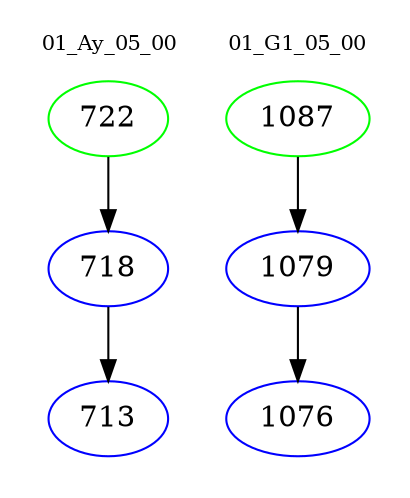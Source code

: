 digraph{
subgraph cluster_0 {
color = white
label = "01_Ay_05_00";
fontsize=10;
T0_722 [label="722", color="green"]
T0_722 -> T0_718 [color="black"]
T0_718 [label="718", color="blue"]
T0_718 -> T0_713 [color="black"]
T0_713 [label="713", color="blue"]
}
subgraph cluster_1 {
color = white
label = "01_G1_05_00";
fontsize=10;
T1_1087 [label="1087", color="green"]
T1_1087 -> T1_1079 [color="black"]
T1_1079 [label="1079", color="blue"]
T1_1079 -> T1_1076 [color="black"]
T1_1076 [label="1076", color="blue"]
}
}
